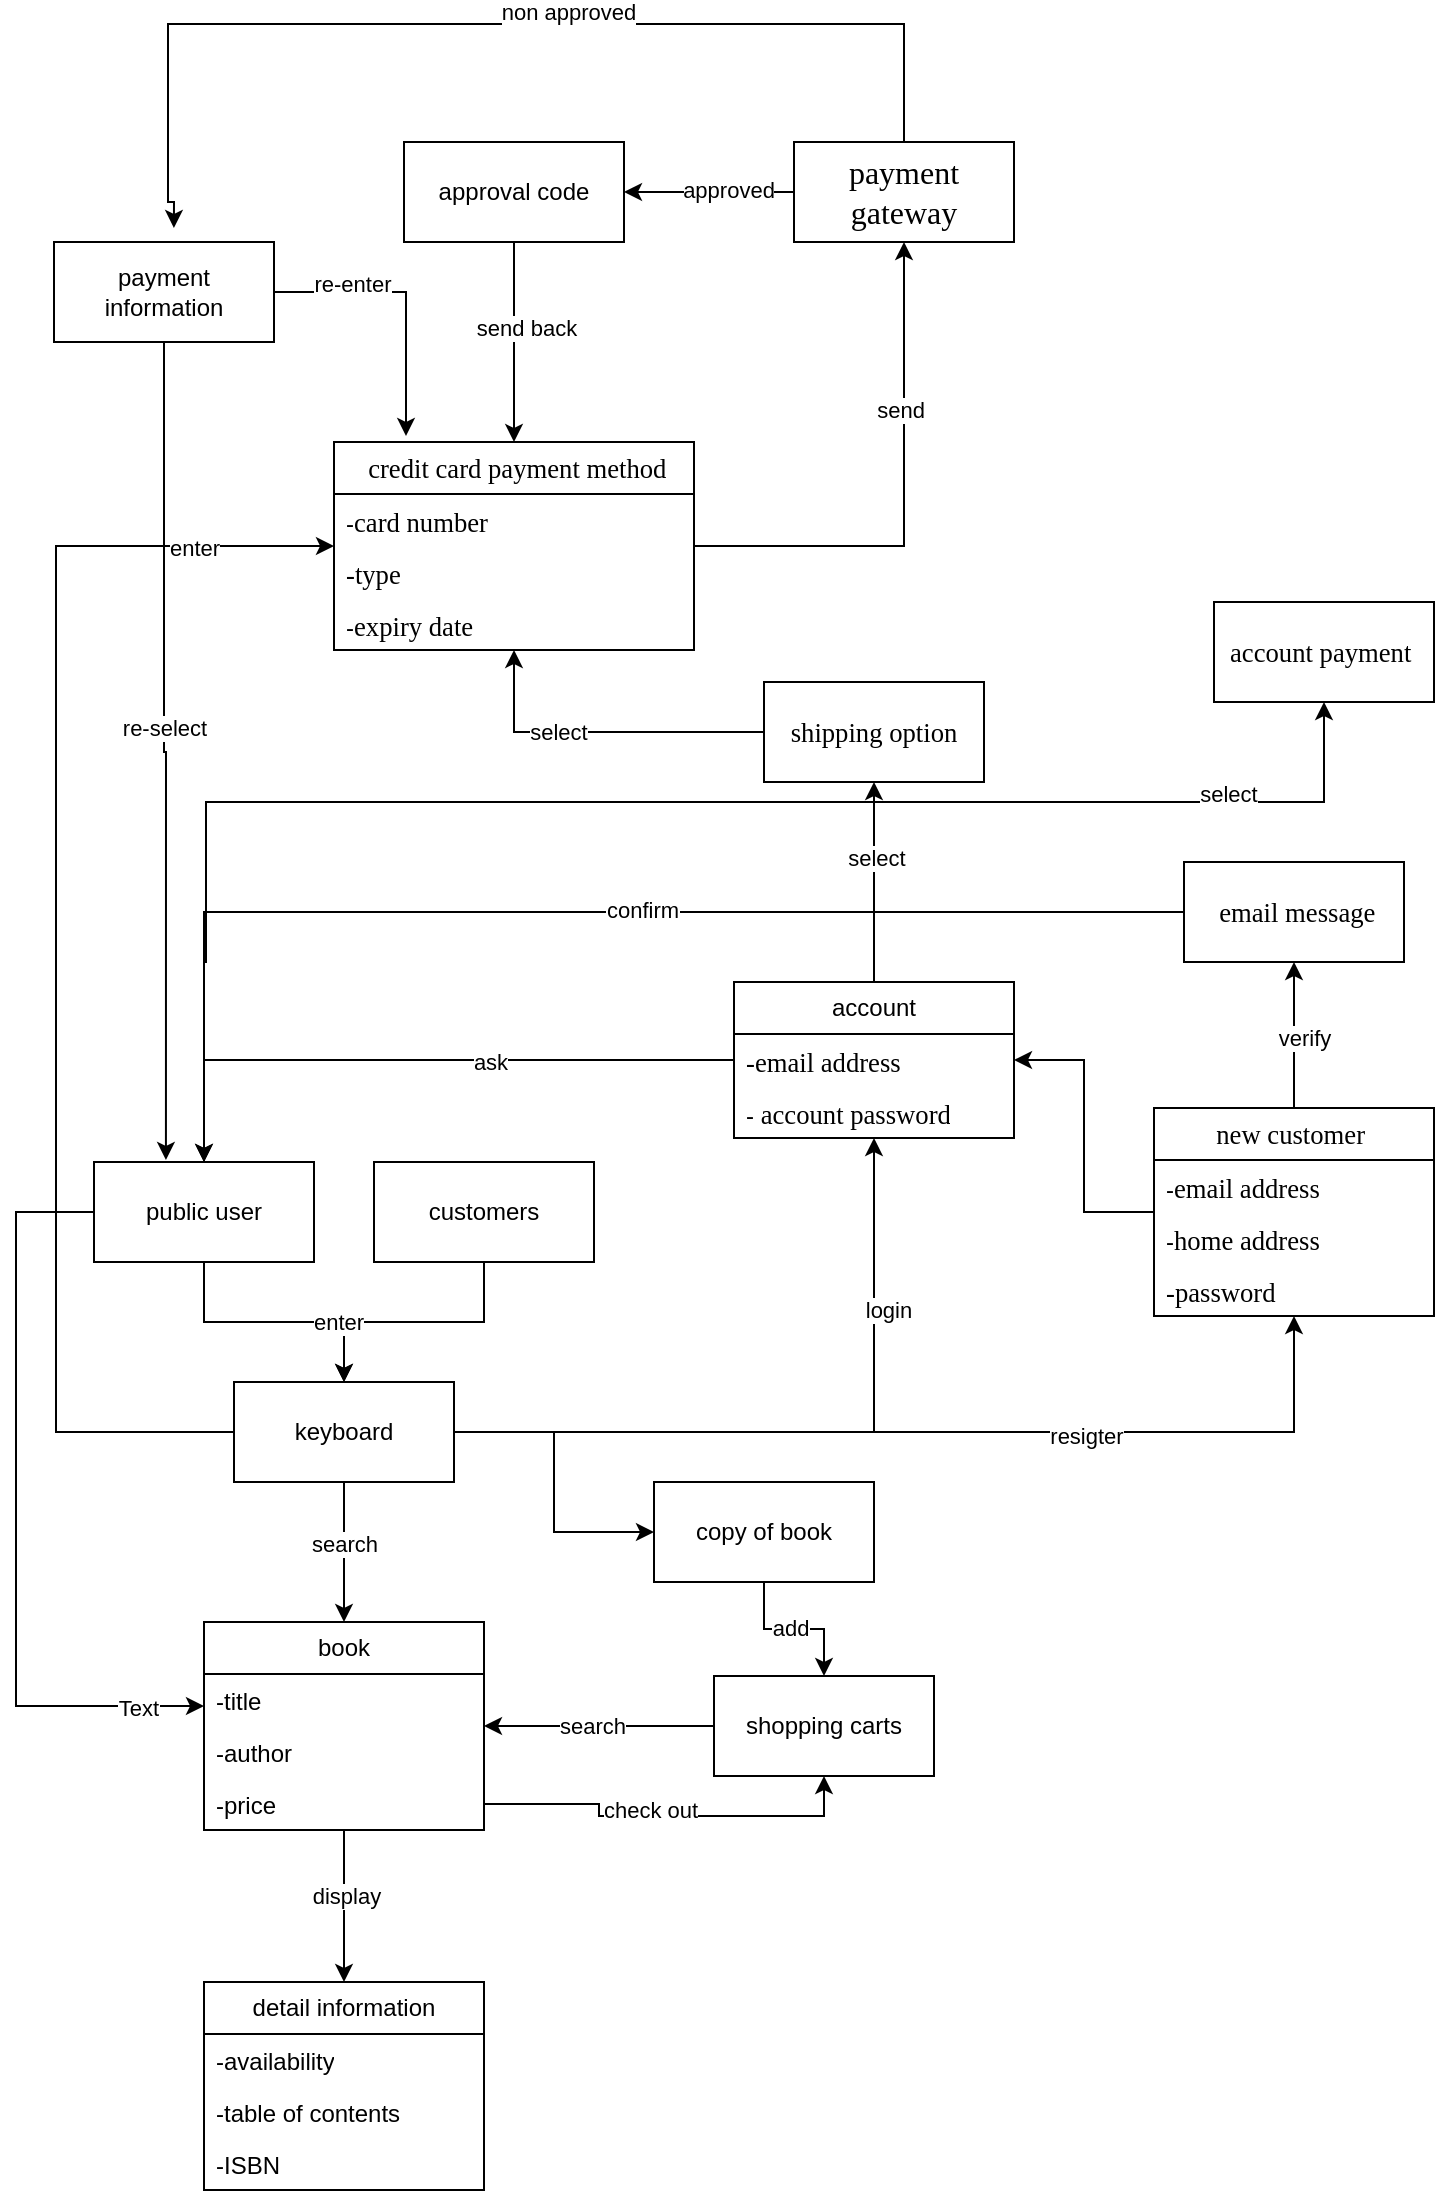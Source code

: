<mxfile version="26.0.16">
  <diagram name="Page-1" id="YWlg6DS84FE0wCE1PMhE">
    <mxGraphModel dx="1434" dy="1846" grid="1" gridSize="10" guides="1" tooltips="1" connect="1" arrows="1" fold="1" page="1" pageScale="1" pageWidth="850" pageHeight="1100" math="0" shadow="0">
      <root>
        <mxCell id="0" />
        <mxCell id="1" parent="0" />
        <mxCell id="QwyMrnzt8Hlij30R7vx5-8" style="edgeStyle=orthogonalEdgeStyle;rounded=0;orthogonalLoop=1;jettySize=auto;html=1;entryX=0.5;entryY=0;entryDx=0;entryDy=0;" parent="1" source="QwyMrnzt8Hlij30R7vx5-1" target="QwyMrnzt8Hlij30R7vx5-3" edge="1">
          <mxGeometry relative="1" as="geometry" />
        </mxCell>
        <mxCell id="QwyMrnzt8Hlij30R7vx5-14" style="edgeStyle=orthogonalEdgeStyle;rounded=0;orthogonalLoop=1;jettySize=auto;html=1;" parent="1" source="QwyMrnzt8Hlij30R7vx5-1" target="QwyMrnzt8Hlij30R7vx5-4" edge="1">
          <mxGeometry relative="1" as="geometry">
            <mxPoint x="20" y="430" as="targetPoint" />
            <Array as="points">
              <mxPoint x="21" y="145" />
              <mxPoint x="21" y="392" />
            </Array>
          </mxGeometry>
        </mxCell>
        <mxCell id="QwyMrnzt8Hlij30R7vx5-15" value="Text" style="edgeLabel;html=1;align=center;verticalAlign=middle;resizable=0;points=[];" parent="QwyMrnzt8Hlij30R7vx5-14" vertex="1" connectable="0">
          <mxGeometry x="0.827" y="-1" relative="1" as="geometry">
            <mxPoint as="offset" />
          </mxGeometry>
        </mxCell>
        <mxCell id="QwyMrnzt8Hlij30R7vx5-112" style="edgeStyle=orthogonalEdgeStyle;rounded=0;orthogonalLoop=1;jettySize=auto;html=1;" parent="1" source="QwyMrnzt8Hlij30R7vx5-1" target="QwyMrnzt8Hlij30R7vx5-110" edge="1">
          <mxGeometry relative="1" as="geometry">
            <mxPoint x="780" y="-60" as="targetPoint" />
            <Array as="points">
              <mxPoint x="115" y="20" />
              <mxPoint x="116" y="20" />
              <mxPoint x="116" y="-60" />
              <mxPoint x="675" y="-60" />
            </Array>
          </mxGeometry>
        </mxCell>
        <mxCell id="QwyMrnzt8Hlij30R7vx5-113" value="select" style="edgeLabel;html=1;align=center;verticalAlign=middle;resizable=0;points=[];" parent="QwyMrnzt8Hlij30R7vx5-112" vertex="1" connectable="0">
          <mxGeometry x="0.752" y="4" relative="1" as="geometry">
            <mxPoint as="offset" />
          </mxGeometry>
        </mxCell>
        <mxCell id="QwyMrnzt8Hlij30R7vx5-1" value="public user" style="html=1;whiteSpace=wrap;" parent="1" vertex="1">
          <mxGeometry x="60" y="120" width="110" height="50" as="geometry" />
        </mxCell>
        <mxCell id="QwyMrnzt8Hlij30R7vx5-9" style="edgeStyle=orthogonalEdgeStyle;rounded=0;orthogonalLoop=1;jettySize=auto;html=1;entryX=0.5;entryY=0;entryDx=0;entryDy=0;" parent="1" source="QwyMrnzt8Hlij30R7vx5-2" target="QwyMrnzt8Hlij30R7vx5-3" edge="1">
          <mxGeometry relative="1" as="geometry" />
        </mxCell>
        <mxCell id="QwyMrnzt8Hlij30R7vx5-11" value="enter" style="edgeLabel;html=1;align=center;verticalAlign=middle;resizable=0;points=[];" parent="QwyMrnzt8Hlij30R7vx5-9" vertex="1" connectable="0">
          <mxGeometry x="0.538" y="-3" relative="1" as="geometry">
            <mxPoint as="offset" />
          </mxGeometry>
        </mxCell>
        <mxCell id="QwyMrnzt8Hlij30R7vx5-2" value="customers" style="html=1;whiteSpace=wrap;" parent="1" vertex="1">
          <mxGeometry x="200" y="120" width="110" height="50" as="geometry" />
        </mxCell>
        <mxCell id="QwyMrnzt8Hlij30R7vx5-12" style="edgeStyle=orthogonalEdgeStyle;rounded=0;orthogonalLoop=1;jettySize=auto;html=1;" parent="1" source="QwyMrnzt8Hlij30R7vx5-3" target="QwyMrnzt8Hlij30R7vx5-4" edge="1">
          <mxGeometry relative="1" as="geometry" />
        </mxCell>
        <mxCell id="QwyMrnzt8Hlij30R7vx5-13" value="search" style="edgeLabel;html=1;align=center;verticalAlign=middle;resizable=0;points=[];" parent="QwyMrnzt8Hlij30R7vx5-12" vertex="1" connectable="0">
          <mxGeometry x="-0.133" relative="1" as="geometry">
            <mxPoint as="offset" />
          </mxGeometry>
        </mxCell>
        <mxCell id="QwyMrnzt8Hlij30R7vx5-23" style="edgeStyle=orthogonalEdgeStyle;rounded=0;orthogonalLoop=1;jettySize=auto;html=1;" parent="1" source="QwyMrnzt8Hlij30R7vx5-3" target="QwyMrnzt8Hlij30R7vx5-22" edge="1">
          <mxGeometry relative="1" as="geometry" />
        </mxCell>
        <mxCell id="QwyMrnzt8Hlij30R7vx5-41" style="edgeStyle=orthogonalEdgeStyle;rounded=0;orthogonalLoop=1;jettySize=auto;html=1;" parent="1" source="QwyMrnzt8Hlij30R7vx5-3" target="QwyMrnzt8Hlij30R7vx5-36" edge="1">
          <mxGeometry relative="1" as="geometry" />
        </mxCell>
        <mxCell id="QwyMrnzt8Hlij30R7vx5-42" value="login" style="edgeLabel;html=1;align=center;verticalAlign=middle;resizable=0;points=[];" parent="QwyMrnzt8Hlij30R7vx5-41" vertex="1" connectable="0">
          <mxGeometry x="0.517" y="-7" relative="1" as="geometry">
            <mxPoint as="offset" />
          </mxGeometry>
        </mxCell>
        <mxCell id="QwyMrnzt8Hlij30R7vx5-50" style="edgeStyle=orthogonalEdgeStyle;rounded=0;orthogonalLoop=1;jettySize=auto;html=1;" parent="1" source="QwyMrnzt8Hlij30R7vx5-3" target="QwyMrnzt8Hlij30R7vx5-46" edge="1">
          <mxGeometry relative="1" as="geometry">
            <mxPoint x="640" y="220" as="targetPoint" />
          </mxGeometry>
        </mxCell>
        <mxCell id="QwyMrnzt8Hlij30R7vx5-51" value="resigter" style="edgeLabel;html=1;align=center;verticalAlign=middle;resizable=0;points=[];" parent="QwyMrnzt8Hlij30R7vx5-50" vertex="1" connectable="0">
          <mxGeometry x="0.321" y="-2" relative="1" as="geometry">
            <mxPoint as="offset" />
          </mxGeometry>
        </mxCell>
        <mxCell id="QwyMrnzt8Hlij30R7vx5-77" style="edgeStyle=orthogonalEdgeStyle;rounded=0;orthogonalLoop=1;jettySize=auto;html=1;" parent="1" source="QwyMrnzt8Hlij30R7vx5-3" target="QwyMrnzt8Hlij30R7vx5-71" edge="1">
          <mxGeometry relative="1" as="geometry">
            <mxPoint x="40" y="-240" as="targetPoint" />
            <Array as="points">
              <mxPoint x="41" y="255" />
              <mxPoint x="41" y="-188" />
            </Array>
          </mxGeometry>
        </mxCell>
        <mxCell id="QwyMrnzt8Hlij30R7vx5-79" value="enter" style="edgeLabel;html=1;align=center;verticalAlign=middle;resizable=0;points=[];" parent="QwyMrnzt8Hlij30R7vx5-77" vertex="1" connectable="0">
          <mxGeometry x="0.791" y="-1" relative="1" as="geometry">
            <mxPoint as="offset" />
          </mxGeometry>
        </mxCell>
        <mxCell id="QwyMrnzt8Hlij30R7vx5-3" value="keyboard" style="html=1;whiteSpace=wrap;" parent="1" vertex="1">
          <mxGeometry x="130" y="230" width="110" height="50" as="geometry" />
        </mxCell>
        <mxCell id="QwyMrnzt8Hlij30R7vx5-20" style="edgeStyle=orthogonalEdgeStyle;rounded=0;orthogonalLoop=1;jettySize=auto;html=1;" parent="1" source="QwyMrnzt8Hlij30R7vx5-4" target="QwyMrnzt8Hlij30R7vx5-16" edge="1">
          <mxGeometry relative="1" as="geometry" />
        </mxCell>
        <mxCell id="QwyMrnzt8Hlij30R7vx5-21" value="display" style="edgeLabel;html=1;align=center;verticalAlign=middle;resizable=0;points=[];" parent="QwyMrnzt8Hlij30R7vx5-20" vertex="1" connectable="0">
          <mxGeometry x="-0.14" y="1" relative="1" as="geometry">
            <mxPoint as="offset" />
          </mxGeometry>
        </mxCell>
        <mxCell id="QwyMrnzt8Hlij30R7vx5-4" value="book" style="swimlane;fontStyle=0;childLayout=stackLayout;horizontal=1;startSize=26;fillColor=none;horizontalStack=0;resizeParent=1;resizeParentMax=0;resizeLast=0;collapsible=1;marginBottom=0;whiteSpace=wrap;html=1;" parent="1" vertex="1">
          <mxGeometry x="115" y="350" width="140" height="104" as="geometry" />
        </mxCell>
        <mxCell id="QwyMrnzt8Hlij30R7vx5-5" value="-title" style="text;strokeColor=none;fillColor=none;align=left;verticalAlign=top;spacingLeft=4;spacingRight=4;overflow=hidden;rotatable=0;points=[[0,0.5],[1,0.5]];portConstraint=eastwest;whiteSpace=wrap;html=1;" parent="QwyMrnzt8Hlij30R7vx5-4" vertex="1">
          <mxGeometry y="26" width="140" height="26" as="geometry" />
        </mxCell>
        <mxCell id="QwyMrnzt8Hlij30R7vx5-6" value="-author" style="text;strokeColor=none;fillColor=none;align=left;verticalAlign=top;spacingLeft=4;spacingRight=4;overflow=hidden;rotatable=0;points=[[0,0.5],[1,0.5]];portConstraint=eastwest;whiteSpace=wrap;html=1;" parent="QwyMrnzt8Hlij30R7vx5-4" vertex="1">
          <mxGeometry y="52" width="140" height="26" as="geometry" />
        </mxCell>
        <mxCell id="QwyMrnzt8Hlij30R7vx5-7" value="-price" style="text;strokeColor=none;fillColor=none;align=left;verticalAlign=top;spacingLeft=4;spacingRight=4;overflow=hidden;rotatable=0;points=[[0,0.5],[1,0.5]];portConstraint=eastwest;whiteSpace=wrap;html=1;" parent="QwyMrnzt8Hlij30R7vx5-4" vertex="1">
          <mxGeometry y="78" width="140" height="26" as="geometry" />
        </mxCell>
        <mxCell id="QwyMrnzt8Hlij30R7vx5-16" value="detail information" style="swimlane;fontStyle=0;childLayout=stackLayout;horizontal=1;startSize=26;fillColor=none;horizontalStack=0;resizeParent=1;resizeParentMax=0;resizeLast=0;collapsible=1;marginBottom=0;whiteSpace=wrap;html=1;" parent="1" vertex="1">
          <mxGeometry x="115" y="530" width="140" height="104" as="geometry" />
        </mxCell>
        <mxCell id="QwyMrnzt8Hlij30R7vx5-17" value="-availability" style="text;strokeColor=none;fillColor=none;align=left;verticalAlign=top;spacingLeft=4;spacingRight=4;overflow=hidden;rotatable=0;points=[[0,0.5],[1,0.5]];portConstraint=eastwest;whiteSpace=wrap;html=1;" parent="QwyMrnzt8Hlij30R7vx5-16" vertex="1">
          <mxGeometry y="26" width="140" height="26" as="geometry" />
        </mxCell>
        <mxCell id="QwyMrnzt8Hlij30R7vx5-18" value="-table of contents" style="text;strokeColor=none;fillColor=none;align=left;verticalAlign=top;spacingLeft=4;spacingRight=4;overflow=hidden;rotatable=0;points=[[0,0.5],[1,0.5]];portConstraint=eastwest;whiteSpace=wrap;html=1;" parent="QwyMrnzt8Hlij30R7vx5-16" vertex="1">
          <mxGeometry y="52" width="140" height="26" as="geometry" />
        </mxCell>
        <mxCell id="QwyMrnzt8Hlij30R7vx5-19" value="-ISBN" style="text;strokeColor=none;fillColor=none;align=left;verticalAlign=top;spacingLeft=4;spacingRight=4;overflow=hidden;rotatable=0;points=[[0,0.5],[1,0.5]];portConstraint=eastwest;whiteSpace=wrap;html=1;" parent="QwyMrnzt8Hlij30R7vx5-16" vertex="1">
          <mxGeometry y="78" width="140" height="26" as="geometry" />
        </mxCell>
        <mxCell id="QwyMrnzt8Hlij30R7vx5-25" style="edgeStyle=orthogonalEdgeStyle;rounded=0;orthogonalLoop=1;jettySize=auto;html=1;" parent="1" source="QwyMrnzt8Hlij30R7vx5-22" target="QwyMrnzt8Hlij30R7vx5-24" edge="1">
          <mxGeometry relative="1" as="geometry" />
        </mxCell>
        <mxCell id="QwyMrnzt8Hlij30R7vx5-26" value="add" style="edgeLabel;html=1;align=center;verticalAlign=middle;resizable=0;points=[];" parent="QwyMrnzt8Hlij30R7vx5-25" vertex="1" connectable="0">
          <mxGeometry x="-0.067" y="1" relative="1" as="geometry">
            <mxPoint as="offset" />
          </mxGeometry>
        </mxCell>
        <mxCell id="QwyMrnzt8Hlij30R7vx5-22" value="copy of book" style="html=1;whiteSpace=wrap;" parent="1" vertex="1">
          <mxGeometry x="340" y="280" width="110" height="50" as="geometry" />
        </mxCell>
        <mxCell id="QwyMrnzt8Hlij30R7vx5-27" style="edgeStyle=orthogonalEdgeStyle;rounded=0;orthogonalLoop=1;jettySize=auto;html=1;" parent="1" source="QwyMrnzt8Hlij30R7vx5-24" target="QwyMrnzt8Hlij30R7vx5-4" edge="1">
          <mxGeometry relative="1" as="geometry" />
        </mxCell>
        <mxCell id="QwyMrnzt8Hlij30R7vx5-28" value="search" style="edgeLabel;html=1;align=center;verticalAlign=middle;resizable=0;points=[];" parent="QwyMrnzt8Hlij30R7vx5-27" vertex="1" connectable="0">
          <mxGeometry x="0.067" relative="1" as="geometry">
            <mxPoint as="offset" />
          </mxGeometry>
        </mxCell>
        <mxCell id="QwyMrnzt8Hlij30R7vx5-24" value="shopping carts" style="html=1;whiteSpace=wrap;" parent="1" vertex="1">
          <mxGeometry x="370" y="377" width="110" height="50" as="geometry" />
        </mxCell>
        <mxCell id="QwyMrnzt8Hlij30R7vx5-29" style="edgeStyle=orthogonalEdgeStyle;rounded=0;orthogonalLoop=1;jettySize=auto;html=1;" parent="1" source="QwyMrnzt8Hlij30R7vx5-7" target="QwyMrnzt8Hlij30R7vx5-24" edge="1">
          <mxGeometry relative="1" as="geometry" />
        </mxCell>
        <mxCell id="QwyMrnzt8Hlij30R7vx5-30" value="check out" style="edgeLabel;html=1;align=center;verticalAlign=middle;resizable=0;points=[];" parent="QwyMrnzt8Hlij30R7vx5-29" vertex="1" connectable="0">
          <mxGeometry x="-0.092" y="3" relative="1" as="geometry">
            <mxPoint as="offset" />
          </mxGeometry>
        </mxCell>
        <mxCell id="QwyMrnzt8Hlij30R7vx5-68" style="edgeStyle=orthogonalEdgeStyle;rounded=0;orthogonalLoop=1;jettySize=auto;html=1;" parent="1" source="QwyMrnzt8Hlij30R7vx5-36" target="QwyMrnzt8Hlij30R7vx5-67" edge="1">
          <mxGeometry relative="1" as="geometry" />
        </mxCell>
        <mxCell id="QwyMrnzt8Hlij30R7vx5-69" value="select" style="edgeLabel;html=1;align=center;verticalAlign=middle;resizable=0;points=[];" parent="QwyMrnzt8Hlij30R7vx5-68" vertex="1" connectable="0">
          <mxGeometry x="0.24" y="-1" relative="1" as="geometry">
            <mxPoint as="offset" />
          </mxGeometry>
        </mxCell>
        <mxCell id="QwyMrnzt8Hlij30R7vx5-36" value="account" style="swimlane;fontStyle=0;childLayout=stackLayout;horizontal=1;startSize=26;fillColor=none;horizontalStack=0;resizeParent=1;resizeParentMax=0;resizeLast=0;collapsible=1;marginBottom=0;whiteSpace=wrap;html=1;" parent="1" vertex="1">
          <mxGeometry x="380" y="30" width="140" height="78" as="geometry" />
        </mxCell>
        <mxCell id="QwyMrnzt8Hlij30R7vx5-37" value="&lt;span id=&quot;docs-internal-guid-6536c0a6-7fff-b357-dfc8-ea2a3a6c0ba8&quot; style=&quot;font-size:10pt;font-family:&#39;Times New Roman&#39;,serif;color:#000000;background-color:transparent;font-weight:400;font-style:normal;font-variant:normal;text-decoration:none;vertical-align:baseline;white-space:pre;white-space:pre-wrap;&quot;&gt;-email address&lt;/span&gt;" style="text;strokeColor=none;fillColor=none;align=left;verticalAlign=top;spacingLeft=4;spacingRight=4;overflow=hidden;rotatable=0;points=[[0,0.5],[1,0.5]];portConstraint=eastwest;whiteSpace=wrap;html=1;" parent="QwyMrnzt8Hlij30R7vx5-36" vertex="1">
          <mxGeometry y="26" width="140" height="26" as="geometry" />
        </mxCell>
        <mxCell id="QwyMrnzt8Hlij30R7vx5-38" value="-&lt;span id=&quot;docs-internal-guid-b6bbdfbe-7fff-f3c7-9054-b7d8b68e476f&quot; style=&quot;font-size:10pt;font-family:&#39;Times New Roman&#39;,serif;color:#000000;background-color:transparent;font-weight:400;font-style:normal;font-variant:normal;text-decoration:none;vertical-align:baseline;white-space:pre;white-space:pre-wrap;&quot;&gt;&amp;nbsp;account password&lt;/span&gt;" style="text;strokeColor=none;fillColor=none;align=left;verticalAlign=top;spacingLeft=4;spacingRight=4;overflow=hidden;rotatable=0;points=[[0,0.5],[1,0.5]];portConstraint=eastwest;whiteSpace=wrap;html=1;" parent="QwyMrnzt8Hlij30R7vx5-36" vertex="1">
          <mxGeometry y="52" width="140" height="26" as="geometry" />
        </mxCell>
        <mxCell id="QwyMrnzt8Hlij30R7vx5-43" style="edgeStyle=orthogonalEdgeStyle;rounded=0;orthogonalLoop=1;jettySize=auto;html=1;entryX=0.5;entryY=0;entryDx=0;entryDy=0;" parent="1" source="QwyMrnzt8Hlij30R7vx5-37" target="QwyMrnzt8Hlij30R7vx5-1" edge="1">
          <mxGeometry relative="1" as="geometry" />
        </mxCell>
        <mxCell id="QwyMrnzt8Hlij30R7vx5-44" value="ask" style="edgeLabel;html=1;align=center;verticalAlign=middle;resizable=0;points=[];" parent="QwyMrnzt8Hlij30R7vx5-43" vertex="1" connectable="0">
          <mxGeometry x="-0.228" y="1" relative="1" as="geometry">
            <mxPoint as="offset" />
          </mxGeometry>
        </mxCell>
        <mxCell id="QwyMrnzt8Hlij30R7vx5-54" style="edgeStyle=orthogonalEdgeStyle;rounded=0;orthogonalLoop=1;jettySize=auto;html=1;" parent="1" source="QwyMrnzt8Hlij30R7vx5-46" target="QwyMrnzt8Hlij30R7vx5-53" edge="1">
          <mxGeometry relative="1" as="geometry" />
        </mxCell>
        <mxCell id="QwyMrnzt8Hlij30R7vx5-64" value="verify" style="edgeLabel;html=1;align=center;verticalAlign=middle;resizable=0;points=[];" parent="QwyMrnzt8Hlij30R7vx5-54" vertex="1" connectable="0">
          <mxGeometry x="-0.041" y="-5" relative="1" as="geometry">
            <mxPoint as="offset" />
          </mxGeometry>
        </mxCell>
        <mxCell id="QwyMrnzt8Hlij30R7vx5-58" style="edgeStyle=orthogonalEdgeStyle;rounded=0;orthogonalLoop=1;jettySize=auto;html=1;" parent="1" source="QwyMrnzt8Hlij30R7vx5-46" target="QwyMrnzt8Hlij30R7vx5-36" edge="1">
          <mxGeometry relative="1" as="geometry" />
        </mxCell>
        <mxCell id="QwyMrnzt8Hlij30R7vx5-46" value="&lt;span id=&quot;docs-internal-guid-d8e78edf-7fff-bd15-04cc-b8b7b286f564&quot; style=&quot;font-size:10pt;font-family:&#39;Times New Roman&#39;,serif;color:#000000;background-color:transparent;font-weight:400;font-style:normal;font-variant:normal;text-decoration:none;vertical-align:baseline;white-space:pre;white-space:pre-wrap;&quot;&gt;new customer &lt;/span&gt;" style="swimlane;fontStyle=0;childLayout=stackLayout;horizontal=1;startSize=26;fillColor=none;horizontalStack=0;resizeParent=1;resizeParentMax=0;resizeLast=0;collapsible=1;marginBottom=0;whiteSpace=wrap;html=1;" parent="1" vertex="1">
          <mxGeometry x="590" y="93" width="140" height="104" as="geometry" />
        </mxCell>
        <mxCell id="QwyMrnzt8Hlij30R7vx5-47" value="-&lt;span id=&quot;docs-internal-guid-95d19da3-7fff-5969-0286-9e78e3964c0e&quot; style=&quot;font-size:10pt;font-family:&#39;Times New Roman&#39;,serif;color:#000000;background-color:transparent;font-weight:400;font-style:normal;font-variant:normal;text-decoration:none;vertical-align:baseline;white-space:pre;white-space:pre-wrap;&quot;&gt;email address&lt;/span&gt;" style="text;strokeColor=none;fillColor=none;align=left;verticalAlign=top;spacingLeft=4;spacingRight=4;overflow=hidden;rotatable=0;points=[[0,0.5],[1,0.5]];portConstraint=eastwest;whiteSpace=wrap;html=1;" parent="QwyMrnzt8Hlij30R7vx5-46" vertex="1">
          <mxGeometry y="26" width="140" height="26" as="geometry" />
        </mxCell>
        <mxCell id="QwyMrnzt8Hlij30R7vx5-48" value="-&lt;span id=&quot;docs-internal-guid-2b3b0d35-7fff-ac03-49c1-940e90383a20&quot; style=&quot;font-size:10pt;font-family:&#39;Times New Roman&#39;,serif;color:#000000;background-color:transparent;font-weight:400;font-style:normal;font-variant:normal;text-decoration:none;vertical-align:baseline;white-space:pre;white-space:pre-wrap;&quot;&gt;home address&lt;/span&gt;" style="text;strokeColor=none;fillColor=none;align=left;verticalAlign=top;spacingLeft=4;spacingRight=4;overflow=hidden;rotatable=0;points=[[0,0.5],[1,0.5]];portConstraint=eastwest;whiteSpace=wrap;html=1;" parent="QwyMrnzt8Hlij30R7vx5-46" vertex="1">
          <mxGeometry y="52" width="140" height="26" as="geometry" />
        </mxCell>
        <mxCell id="QwyMrnzt8Hlij30R7vx5-49" value="&lt;span id=&quot;docs-internal-guid-55b12098-7fff-ef1b-194b-986325cf4c4b&quot; style=&quot;font-size: 10pt; font-family: &amp;quot;Times New Roman&amp;quot;, serif; color: rgb(0, 0, 0); background-color: transparent; font-weight: 400; font-style: normal; font-variant: normal; text-decoration: none; vertical-align: baseline; white-space: pre-wrap;&quot;&gt;-password&lt;/span&gt;" style="text;strokeColor=none;fillColor=none;align=left;verticalAlign=top;spacingLeft=4;spacingRight=4;overflow=hidden;rotatable=0;points=[[0,0.5],[1,0.5]];portConstraint=eastwest;whiteSpace=wrap;html=1;" parent="QwyMrnzt8Hlij30R7vx5-46" vertex="1">
          <mxGeometry y="78" width="140" height="26" as="geometry" />
        </mxCell>
        <mxCell id="QwyMrnzt8Hlij30R7vx5-55" style="edgeStyle=orthogonalEdgeStyle;rounded=0;orthogonalLoop=1;jettySize=auto;html=1;entryX=0.5;entryY=0;entryDx=0;entryDy=0;" parent="1" source="QwyMrnzt8Hlij30R7vx5-53" target="QwyMrnzt8Hlij30R7vx5-1" edge="1">
          <mxGeometry relative="1" as="geometry" />
        </mxCell>
        <mxCell id="QwyMrnzt8Hlij30R7vx5-63" value="confirm" style="edgeLabel;html=1;align=center;verticalAlign=middle;resizable=0;points=[];" parent="QwyMrnzt8Hlij30R7vx5-55" vertex="1" connectable="0">
          <mxGeometry x="-0.119" y="-1" relative="1" as="geometry">
            <mxPoint as="offset" />
          </mxGeometry>
        </mxCell>
        <mxCell id="QwyMrnzt8Hlij30R7vx5-53" value="&lt;span id=&quot;docs-internal-guid-9400fb5f-7fff-4d78-d83a-542f04c5a536&quot; style=&quot;font-size:10pt;font-family:&#39;Times New Roman&#39;,serif;color:#000000;background-color:transparent;font-weight:400;font-style:normal;font-variant:normal;text-decoration:none;vertical-align:baseline;white-space:pre;white-space:pre-wrap;&quot;&gt;&amp;nbsp;email message&lt;/span&gt;" style="html=1;whiteSpace=wrap;" parent="1" vertex="1">
          <mxGeometry x="605" y="-30" width="110" height="50" as="geometry" />
        </mxCell>
        <mxCell id="QwyMrnzt8Hlij30R7vx5-75" style="edgeStyle=orthogonalEdgeStyle;rounded=0;orthogonalLoop=1;jettySize=auto;html=1;" parent="1" source="QwyMrnzt8Hlij30R7vx5-67" target="QwyMrnzt8Hlij30R7vx5-71" edge="1">
          <mxGeometry relative="1" as="geometry" />
        </mxCell>
        <mxCell id="QwyMrnzt8Hlij30R7vx5-76" value="select" style="edgeLabel;html=1;align=center;verticalAlign=middle;resizable=0;points=[];" parent="QwyMrnzt8Hlij30R7vx5-75" vertex="1" connectable="0">
          <mxGeometry x="0.241" relative="1" as="geometry">
            <mxPoint as="offset" />
          </mxGeometry>
        </mxCell>
        <mxCell id="QwyMrnzt8Hlij30R7vx5-67" value="&lt;span id=&quot;docs-internal-guid-f3eacc5c-7fff-fe73-1652-5297c20cd70c&quot; style=&quot;font-size:10pt;font-family:&#39;Times New Roman&#39;,serif;color:#000000;background-color:transparent;font-weight:400;font-style:normal;font-variant:normal;text-decoration:none;vertical-align:baseline;white-space:pre;white-space:pre-wrap;&quot;&gt;shipping option&lt;/span&gt;" style="html=1;whiteSpace=wrap;" parent="1" vertex="1">
          <mxGeometry x="395" y="-120" width="110" height="50" as="geometry" />
        </mxCell>
        <mxCell id="QwyMrnzt8Hlij30R7vx5-85" style="edgeStyle=orthogonalEdgeStyle;rounded=0;orthogonalLoop=1;jettySize=auto;html=1;" parent="1" source="QwyMrnzt8Hlij30R7vx5-71" target="QwyMrnzt8Hlij30R7vx5-80" edge="1">
          <mxGeometry relative="1" as="geometry" />
        </mxCell>
        <mxCell id="QwyMrnzt8Hlij30R7vx5-86" value="send" style="edgeLabel;html=1;align=center;verticalAlign=middle;resizable=0;points=[];" parent="QwyMrnzt8Hlij30R7vx5-85" vertex="1" connectable="0">
          <mxGeometry x="0.346" y="2" relative="1" as="geometry">
            <mxPoint as="offset" />
          </mxGeometry>
        </mxCell>
        <mxCell id="QwyMrnzt8Hlij30R7vx5-71" value="&lt;span id=&quot;docs-internal-guid-bbf8d42f-7fff-f88c-e9a6-450269b2ffb0&quot; style=&quot;font-size:10pt;font-family:&#39;Times New Roman&#39;,serif;color:#000000;background-color:transparent;font-weight:400;font-style:normal;font-variant:normal;text-decoration:none;vertical-align:baseline;white-space:pre;white-space:pre-wrap;&quot;&gt;&amp;nbsp;credit card payment method&lt;/span&gt;" style="swimlane;fontStyle=0;childLayout=stackLayout;horizontal=1;startSize=26;fillColor=none;horizontalStack=0;resizeParent=1;resizeParentMax=0;resizeLast=0;collapsible=1;marginBottom=0;whiteSpace=wrap;html=1;" parent="1" vertex="1">
          <mxGeometry x="180" y="-240" width="180" height="104" as="geometry" />
        </mxCell>
        <mxCell id="QwyMrnzt8Hlij30R7vx5-72" value="-&lt;span id=&quot;docs-internal-guid-13493721-7fff-5e97-8c58-0a60a2484455&quot; style=&quot;font-size:10pt;font-family:&#39;Times New Roman&#39;,serif;color:#000000;background-color:transparent;font-weight:400;font-style:normal;font-variant:normal;text-decoration:none;vertical-align:baseline;white-space:pre;white-space:pre-wrap;&quot;&gt;card number&lt;/span&gt;" style="text;strokeColor=none;fillColor=none;align=left;verticalAlign=top;spacingLeft=4;spacingRight=4;overflow=hidden;rotatable=0;points=[[0,0.5],[1,0.5]];portConstraint=eastwest;whiteSpace=wrap;html=1;" parent="QwyMrnzt8Hlij30R7vx5-71" vertex="1">
          <mxGeometry y="26" width="180" height="26" as="geometry" />
        </mxCell>
        <mxCell id="QwyMrnzt8Hlij30R7vx5-73" value="&lt;span id=&quot;docs-internal-guid-3a58b383-7fff-d74c-9068-90c48dbbbb29&quot; style=&quot;font-size:10pt;font-family:&#39;Times New Roman&#39;,serif;color:#000000;background-color:transparent;font-weight:400;font-style:normal;font-variant:normal;text-decoration:none;vertical-align:baseline;white-space:pre;white-space:pre-wrap;&quot;&gt;-type&lt;/span&gt;" style="text;strokeColor=none;fillColor=none;align=left;verticalAlign=top;spacingLeft=4;spacingRight=4;overflow=hidden;rotatable=0;points=[[0,0.5],[1,0.5]];portConstraint=eastwest;whiteSpace=wrap;html=1;" parent="QwyMrnzt8Hlij30R7vx5-71" vertex="1">
          <mxGeometry y="52" width="180" height="26" as="geometry" />
        </mxCell>
        <mxCell id="QwyMrnzt8Hlij30R7vx5-74" value="-&lt;span id=&quot;docs-internal-guid-788b8c25-7fff-7408-084a-7f6adb665d17&quot; style=&quot;font-size:10pt;font-family:&#39;Times New Roman&#39;,serif;color:#000000;background-color:transparent;font-weight:400;font-style:normal;font-variant:normal;text-decoration:none;vertical-align:baseline;white-space:pre;white-space:pre-wrap;&quot;&gt;expiry date&lt;/span&gt;" style="text;strokeColor=none;fillColor=none;align=left;verticalAlign=top;spacingLeft=4;spacingRight=4;overflow=hidden;rotatable=0;points=[[0,0.5],[1,0.5]];portConstraint=eastwest;whiteSpace=wrap;html=1;" parent="QwyMrnzt8Hlij30R7vx5-71" vertex="1">
          <mxGeometry y="78" width="180" height="26" as="geometry" />
        </mxCell>
        <mxCell id="QwyMrnzt8Hlij30R7vx5-89" style="edgeStyle=orthogonalEdgeStyle;rounded=0;orthogonalLoop=1;jettySize=auto;html=1;" parent="1" source="QwyMrnzt8Hlij30R7vx5-80" target="QwyMrnzt8Hlij30R7vx5-88" edge="1">
          <mxGeometry relative="1" as="geometry" />
        </mxCell>
        <mxCell id="QwyMrnzt8Hlij30R7vx5-92" value="approved" style="edgeLabel;html=1;align=center;verticalAlign=middle;resizable=0;points=[];" parent="QwyMrnzt8Hlij30R7vx5-89" vertex="1" connectable="0">
          <mxGeometry x="-0.224" y="-1" relative="1" as="geometry">
            <mxPoint as="offset" />
          </mxGeometry>
        </mxCell>
        <mxCell id="QwyMrnzt8Hlij30R7vx5-102" style="edgeStyle=orthogonalEdgeStyle;rounded=0;orthogonalLoop=1;jettySize=auto;html=1;entryX=0.545;entryY=-0.14;entryDx=0;entryDy=0;entryPerimeter=0;" parent="1" source="QwyMrnzt8Hlij30R7vx5-80" target="QwyMrnzt8Hlij30R7vx5-101" edge="1">
          <mxGeometry relative="1" as="geometry">
            <mxPoint x="60" y="-449" as="targetPoint" />
            <Array as="points">
              <mxPoint x="465" y="-449" />
              <mxPoint x="97" y="-449" />
              <mxPoint x="97" y="-360" />
              <mxPoint x="100" y="-360" />
            </Array>
          </mxGeometry>
        </mxCell>
        <mxCell id="QwyMrnzt8Hlij30R7vx5-109" value="non approved" style="edgeLabel;html=1;align=center;verticalAlign=middle;resizable=0;points=[];" parent="QwyMrnzt8Hlij30R7vx5-102" vertex="1" connectable="0">
          <mxGeometry x="-0.147" y="-6" relative="1" as="geometry">
            <mxPoint as="offset" />
          </mxGeometry>
        </mxCell>
        <mxCell id="QwyMrnzt8Hlij30R7vx5-80" value="&lt;span id=&quot;docs-internal-guid-987367af-7fff-2cfc-d0d7-449e3cf37415&quot; style=&quot;font-size:12pt;font-family:&#39;CG Times&#39;,serif;color:#000000;background-color:transparent;font-weight:400;font-style:normal;font-variant:normal;text-decoration:none;vertical-align:baseline;white-space:pre;white-space:pre-wrap;&quot;&gt;payment gateway&lt;/span&gt;" style="html=1;whiteSpace=wrap;" parent="1" vertex="1">
          <mxGeometry x="410" y="-390" width="110" height="50" as="geometry" />
        </mxCell>
        <mxCell id="QwyMrnzt8Hlij30R7vx5-90" style="edgeStyle=orthogonalEdgeStyle;rounded=0;orthogonalLoop=1;jettySize=auto;html=1;" parent="1" source="QwyMrnzt8Hlij30R7vx5-88" target="QwyMrnzt8Hlij30R7vx5-71" edge="1">
          <mxGeometry relative="1" as="geometry" />
        </mxCell>
        <mxCell id="QwyMrnzt8Hlij30R7vx5-93" value="send back" style="edgeLabel;html=1;align=center;verticalAlign=middle;resizable=0;points=[];" parent="QwyMrnzt8Hlij30R7vx5-90" vertex="1" connectable="0">
          <mxGeometry x="-0.14" y="6" relative="1" as="geometry">
            <mxPoint as="offset" />
          </mxGeometry>
        </mxCell>
        <mxCell id="QwyMrnzt8Hlij30R7vx5-88" value="approval code" style="html=1;whiteSpace=wrap;" parent="1" vertex="1">
          <mxGeometry x="215" y="-390" width="110" height="50" as="geometry" />
        </mxCell>
        <mxCell id="QwyMrnzt8Hlij30R7vx5-101" value="payment information" style="html=1;whiteSpace=wrap;" parent="1" vertex="1">
          <mxGeometry x="40" y="-340" width="110" height="50" as="geometry" />
        </mxCell>
        <mxCell id="QwyMrnzt8Hlij30R7vx5-103" style="edgeStyle=orthogonalEdgeStyle;rounded=0;orthogonalLoop=1;jettySize=auto;html=1;entryX=0.2;entryY=-0.029;entryDx=0;entryDy=0;entryPerimeter=0;" parent="1" source="QwyMrnzt8Hlij30R7vx5-101" target="QwyMrnzt8Hlij30R7vx5-71" edge="1">
          <mxGeometry relative="1" as="geometry" />
        </mxCell>
        <mxCell id="QwyMrnzt8Hlij30R7vx5-104" value="re-enter" style="edgeLabel;html=1;align=center;verticalAlign=middle;resizable=0;points=[];" parent="QwyMrnzt8Hlij30R7vx5-103" vertex="1" connectable="0">
          <mxGeometry x="-0.435" y="4" relative="1" as="geometry">
            <mxPoint as="offset" />
          </mxGeometry>
        </mxCell>
        <mxCell id="QwyMrnzt8Hlij30R7vx5-105" style="edgeStyle=orthogonalEdgeStyle;rounded=0;orthogonalLoop=1;jettySize=auto;html=1;entryX=0.327;entryY=-0.02;entryDx=0;entryDy=0;entryPerimeter=0;" parent="1" source="QwyMrnzt8Hlij30R7vx5-101" target="QwyMrnzt8Hlij30R7vx5-1" edge="1">
          <mxGeometry relative="1" as="geometry" />
        </mxCell>
        <mxCell id="QwyMrnzt8Hlij30R7vx5-106" value="re-select" style="edgeLabel;html=1;align=center;verticalAlign=middle;resizable=0;points=[];" parent="QwyMrnzt8Hlij30R7vx5-105" vertex="1" connectable="0">
          <mxGeometry x="-0.059" relative="1" as="geometry">
            <mxPoint as="offset" />
          </mxGeometry>
        </mxCell>
        <mxCell id="QwyMrnzt8Hlij30R7vx5-110" value="&lt;span id=&quot;docs-internal-guid-a8f1a0be-7fff-0fc0-a71f-5db0e9416f48&quot; style=&quot;font-size:10pt;font-family:&#39;Times New Roman&#39;,serif;color:#000000;background-color:transparent;font-weight:400;font-style:normal;font-variant:normal;text-decoration:none;vertical-align:baseline;white-space:pre;white-space:pre-wrap;&quot;&gt;account payment &lt;/span&gt;" style="html=1;whiteSpace=wrap;" parent="1" vertex="1">
          <mxGeometry x="620" y="-160" width="110" height="50" as="geometry" />
        </mxCell>
      </root>
    </mxGraphModel>
  </diagram>
</mxfile>
